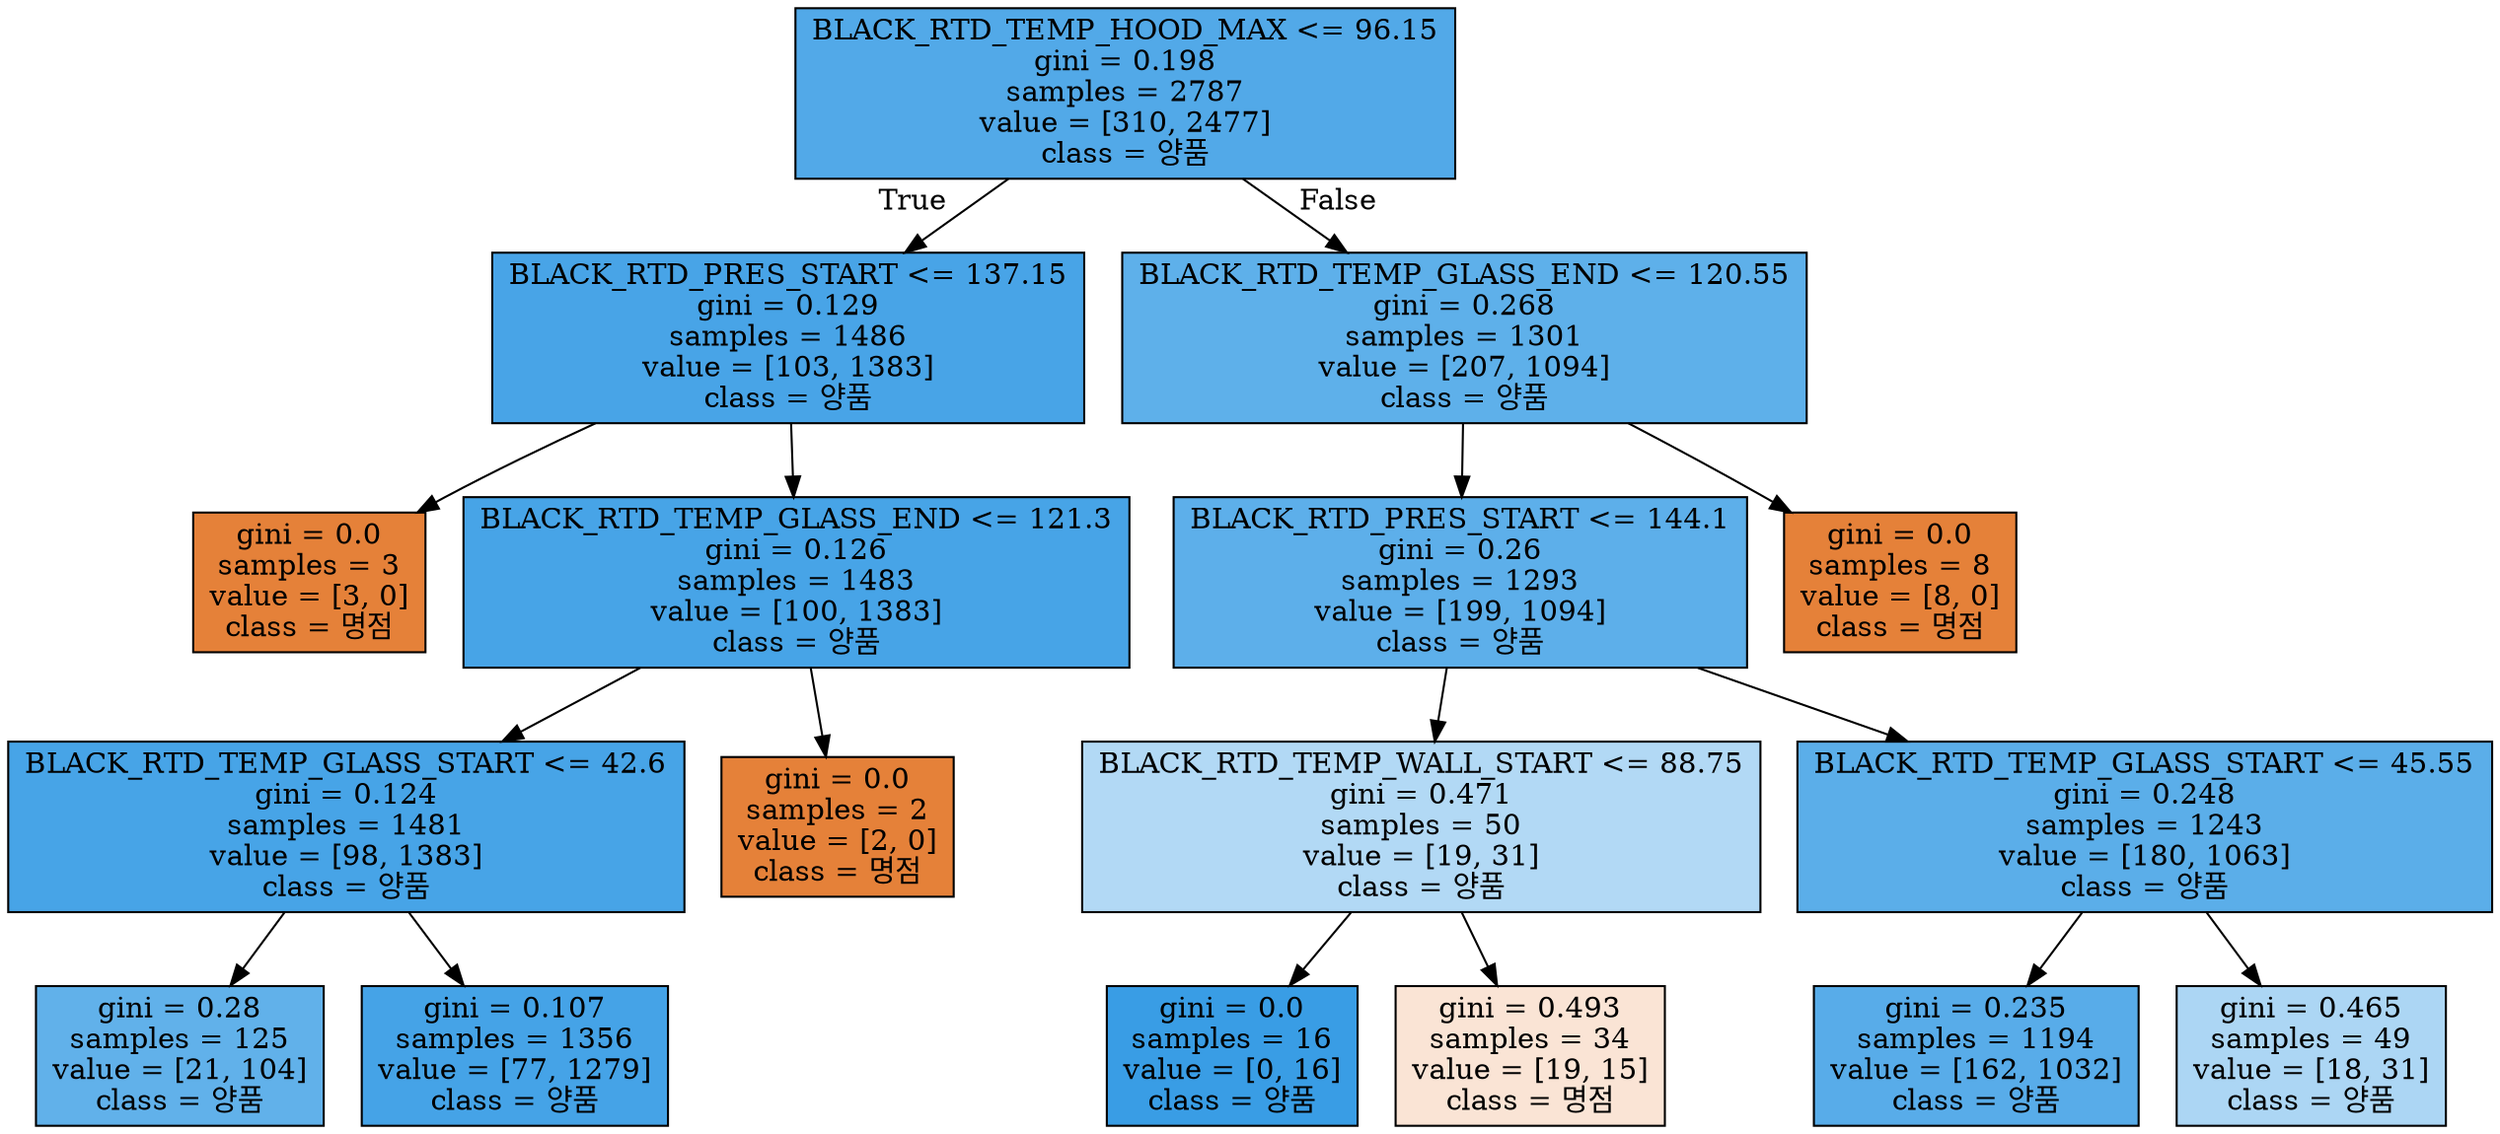 digraph Tree {
node [shape=box, style="filled", color="black"] ;
0 [label="BLACK_RTD_TEMP_HOOD_MAX <= 96.15\ngini = 0.198\nsamples = 2787\nvalue = [310, 2477]\nclass = 양품", fillcolor="#52a9e8"] ;
1 [label="BLACK_RTD_PRES_START <= 137.15\ngini = 0.129\nsamples = 1486\nvalue = [103, 1383]\nclass = 양품", fillcolor="#48a4e7"] ;
0 -> 1 [labeldistance=2.5, labelangle=45, headlabel="True"] ;
2 [label="gini = 0.0\nsamples = 3\nvalue = [3, 0]\nclass = 명점", fillcolor="#e58139"] ;
1 -> 2 ;
3 [label="BLACK_RTD_TEMP_GLASS_END <= 121.3\ngini = 0.126\nsamples = 1483\nvalue = [100, 1383]\nclass = 양품", fillcolor="#47a4e7"] ;
1 -> 3 ;
4 [label="BLACK_RTD_TEMP_GLASS_START <= 42.6\ngini = 0.124\nsamples = 1481\nvalue = [98, 1383]\nclass = 양품", fillcolor="#47a4e7"] ;
3 -> 4 ;
5 [label="gini = 0.28\nsamples = 125\nvalue = [21, 104]\nclass = 양품", fillcolor="#61b1ea"] ;
4 -> 5 ;
6 [label="gini = 0.107\nsamples = 1356\nvalue = [77, 1279]\nclass = 양품", fillcolor="#45a3e7"] ;
4 -> 6 ;
7 [label="gini = 0.0\nsamples = 2\nvalue = [2, 0]\nclass = 명점", fillcolor="#e58139"] ;
3 -> 7 ;
8 [label="BLACK_RTD_TEMP_GLASS_END <= 120.55\ngini = 0.268\nsamples = 1301\nvalue = [207, 1094]\nclass = 양품", fillcolor="#5eb0ea"] ;
0 -> 8 [labeldistance=2.5, labelangle=-45, headlabel="False"] ;
9 [label="BLACK_RTD_PRES_START <= 144.1\ngini = 0.26\nsamples = 1293\nvalue = [199, 1094]\nclass = 양품", fillcolor="#5dafea"] ;
8 -> 9 ;
10 [label="BLACK_RTD_TEMP_WALL_START <= 88.75\ngini = 0.471\nsamples = 50\nvalue = [19, 31]\nclass = 양품", fillcolor="#b2d9f5"] ;
9 -> 10 ;
11 [label="gini = 0.0\nsamples = 16\nvalue = [0, 16]\nclass = 양품", fillcolor="#399de5"] ;
10 -> 11 ;
12 [label="gini = 0.493\nsamples = 34\nvalue = [19, 15]\nclass = 명점", fillcolor="#fae4d5"] ;
10 -> 12 ;
13 [label="BLACK_RTD_TEMP_GLASS_START <= 45.55\ngini = 0.248\nsamples = 1243\nvalue = [180, 1063]\nclass = 양품", fillcolor="#5baee9"] ;
9 -> 13 ;
14 [label="gini = 0.235\nsamples = 1194\nvalue = [162, 1032]\nclass = 양품", fillcolor="#58ace9"] ;
13 -> 14 ;
15 [label="gini = 0.465\nsamples = 49\nvalue = [18, 31]\nclass = 양품", fillcolor="#acd6f4"] ;
13 -> 15 ;
16 [label="gini = 0.0\nsamples = 8\nvalue = [8, 0]\nclass = 명점", fillcolor="#e58139"] ;
8 -> 16 ;
}